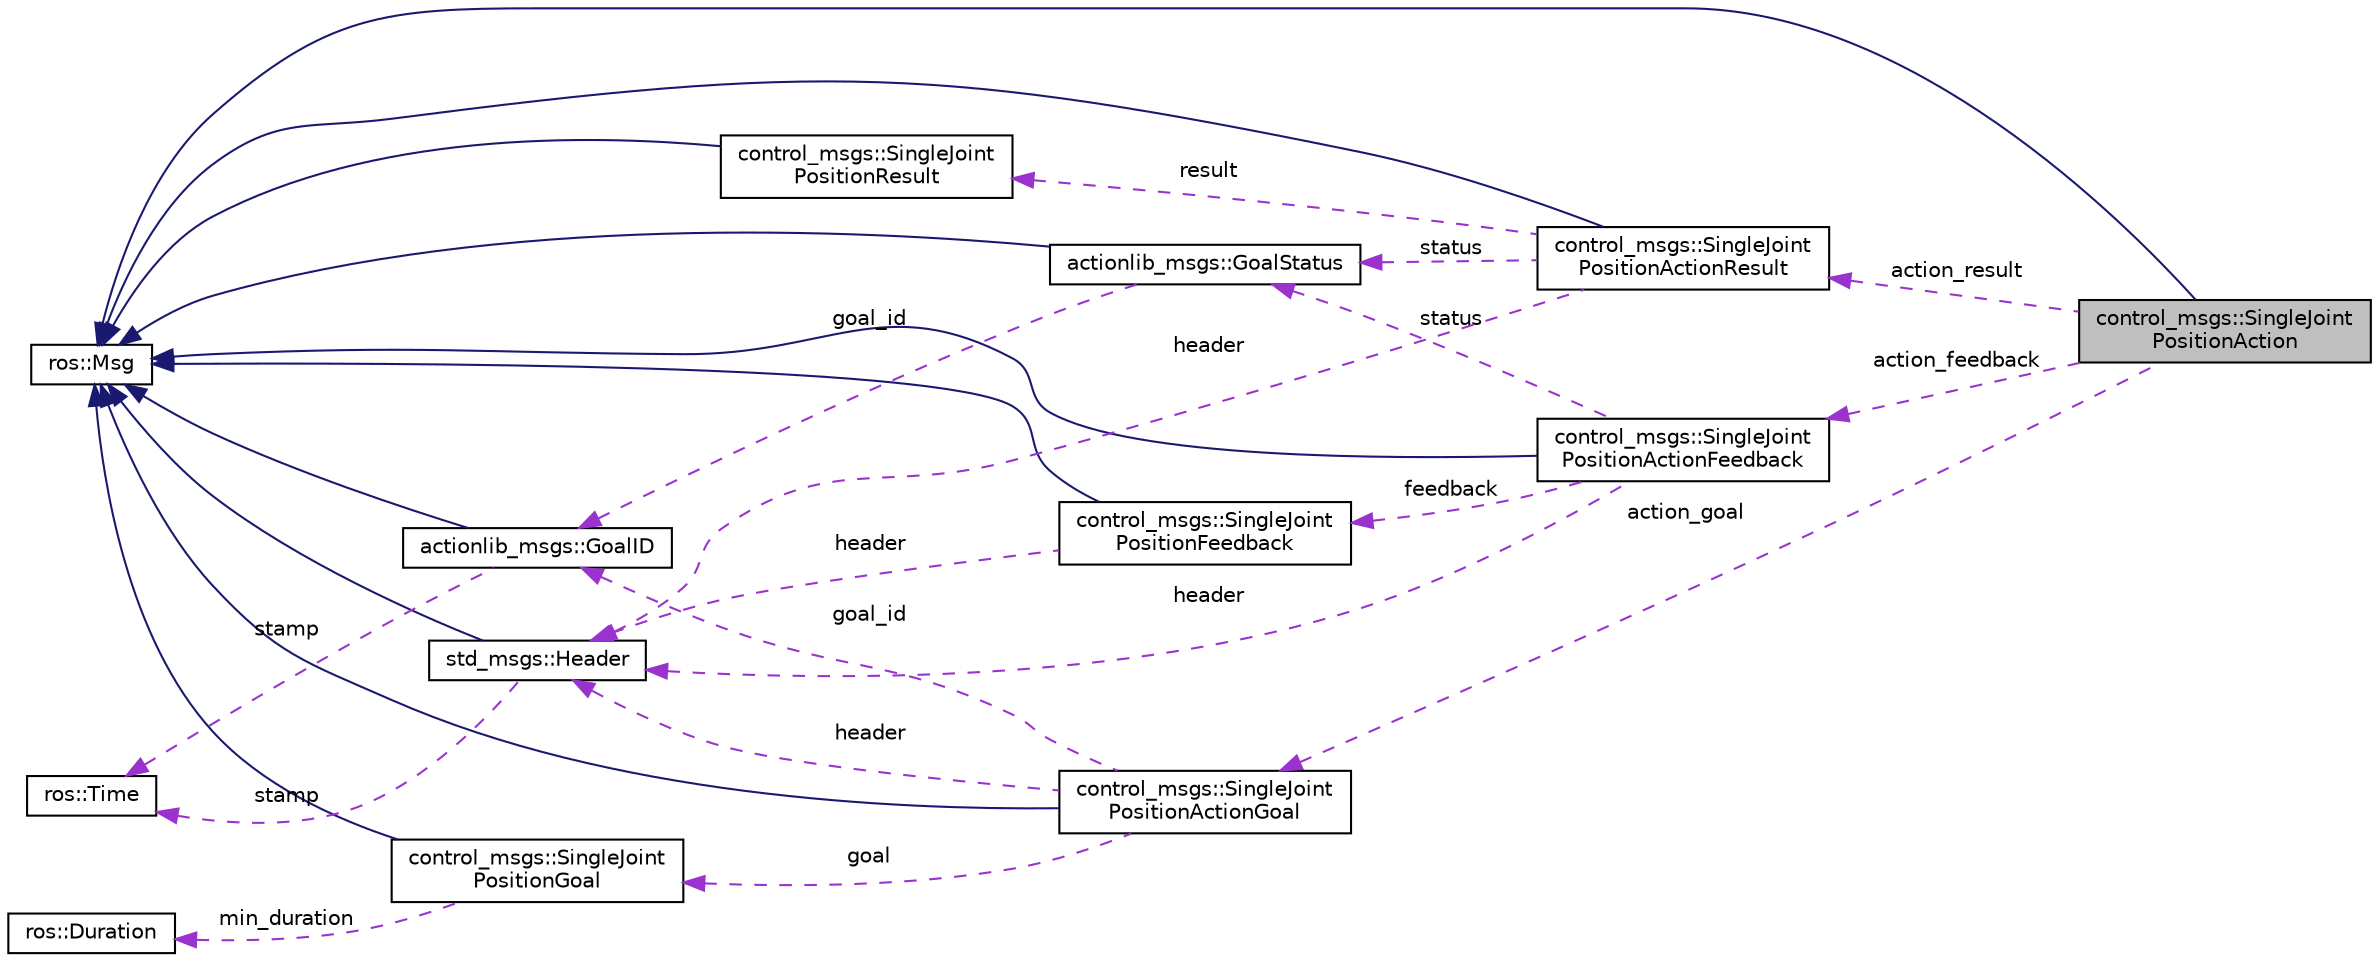 digraph "control_msgs::SingleJointPositionAction"
{
  edge [fontname="Helvetica",fontsize="10",labelfontname="Helvetica",labelfontsize="10"];
  node [fontname="Helvetica",fontsize="10",shape=record];
  rankdir="LR";
  Node1 [label="control_msgs::SingleJoint\lPositionAction",height=0.2,width=0.4,color="black", fillcolor="grey75", style="filled" fontcolor="black"];
  Node2 -> Node1 [dir="back",color="midnightblue",fontsize="10",style="solid",fontname="Helvetica"];
  Node2 [label="ros::Msg",height=0.2,width=0.4,color="black", fillcolor="white", style="filled",URL="$classros_1_1_msg.html"];
  Node3 -> Node1 [dir="back",color="darkorchid3",fontsize="10",style="dashed",label=" action_result" ,fontname="Helvetica"];
  Node3 [label="control_msgs::SingleJoint\lPositionActionResult",height=0.2,width=0.4,color="black", fillcolor="white", style="filled",URL="$classcontrol__msgs_1_1_single_joint_position_action_result.html"];
  Node2 -> Node3 [dir="back",color="midnightblue",fontsize="10",style="solid",fontname="Helvetica"];
  Node4 -> Node3 [dir="back",color="darkorchid3",fontsize="10",style="dashed",label=" result" ,fontname="Helvetica"];
  Node4 [label="control_msgs::SingleJoint\lPositionResult",height=0.2,width=0.4,color="black", fillcolor="white", style="filled",URL="$classcontrol__msgs_1_1_single_joint_position_result.html"];
  Node2 -> Node4 [dir="back",color="midnightblue",fontsize="10",style="solid",fontname="Helvetica"];
  Node5 -> Node3 [dir="back",color="darkorchid3",fontsize="10",style="dashed",label=" status" ,fontname="Helvetica"];
  Node5 [label="actionlib_msgs::GoalStatus",height=0.2,width=0.4,color="black", fillcolor="white", style="filled",URL="$classactionlib__msgs_1_1_goal_status.html"];
  Node2 -> Node5 [dir="back",color="midnightblue",fontsize="10",style="solid",fontname="Helvetica"];
  Node6 -> Node5 [dir="back",color="darkorchid3",fontsize="10",style="dashed",label=" goal_id" ,fontname="Helvetica"];
  Node6 [label="actionlib_msgs::GoalID",height=0.2,width=0.4,color="black", fillcolor="white", style="filled",URL="$classactionlib__msgs_1_1_goal_i_d.html"];
  Node2 -> Node6 [dir="back",color="midnightblue",fontsize="10",style="solid",fontname="Helvetica"];
  Node7 -> Node6 [dir="back",color="darkorchid3",fontsize="10",style="dashed",label=" stamp" ,fontname="Helvetica"];
  Node7 [label="ros::Time",height=0.2,width=0.4,color="black", fillcolor="white", style="filled",URL="$classros_1_1_time.html"];
  Node8 -> Node3 [dir="back",color="darkorchid3",fontsize="10",style="dashed",label=" header" ,fontname="Helvetica"];
  Node8 [label="std_msgs::Header",height=0.2,width=0.4,color="black", fillcolor="white", style="filled",URL="$classstd__msgs_1_1_header.html"];
  Node2 -> Node8 [dir="back",color="midnightblue",fontsize="10",style="solid",fontname="Helvetica"];
  Node7 -> Node8 [dir="back",color="darkorchid3",fontsize="10",style="dashed",label=" stamp" ,fontname="Helvetica"];
  Node9 -> Node1 [dir="back",color="darkorchid3",fontsize="10",style="dashed",label=" action_feedback" ,fontname="Helvetica"];
  Node9 [label="control_msgs::SingleJoint\lPositionActionFeedback",height=0.2,width=0.4,color="black", fillcolor="white", style="filled",URL="$classcontrol__msgs_1_1_single_joint_position_action_feedback.html"];
  Node2 -> Node9 [dir="back",color="midnightblue",fontsize="10",style="solid",fontname="Helvetica"];
  Node10 -> Node9 [dir="back",color="darkorchid3",fontsize="10",style="dashed",label=" feedback" ,fontname="Helvetica"];
  Node10 [label="control_msgs::SingleJoint\lPositionFeedback",height=0.2,width=0.4,color="black", fillcolor="white", style="filled",URL="$classcontrol__msgs_1_1_single_joint_position_feedback.html"];
  Node2 -> Node10 [dir="back",color="midnightblue",fontsize="10",style="solid",fontname="Helvetica"];
  Node8 -> Node10 [dir="back",color="darkorchid3",fontsize="10",style="dashed",label=" header" ,fontname="Helvetica"];
  Node5 -> Node9 [dir="back",color="darkorchid3",fontsize="10",style="dashed",label=" status" ,fontname="Helvetica"];
  Node8 -> Node9 [dir="back",color="darkorchid3",fontsize="10",style="dashed",label=" header" ,fontname="Helvetica"];
  Node11 -> Node1 [dir="back",color="darkorchid3",fontsize="10",style="dashed",label=" action_goal" ,fontname="Helvetica"];
  Node11 [label="control_msgs::SingleJoint\lPositionActionGoal",height=0.2,width=0.4,color="black", fillcolor="white", style="filled",URL="$classcontrol__msgs_1_1_single_joint_position_action_goal.html"];
  Node2 -> Node11 [dir="back",color="midnightblue",fontsize="10",style="solid",fontname="Helvetica"];
  Node6 -> Node11 [dir="back",color="darkorchid3",fontsize="10",style="dashed",label=" goal_id" ,fontname="Helvetica"];
  Node12 -> Node11 [dir="back",color="darkorchid3",fontsize="10",style="dashed",label=" goal" ,fontname="Helvetica"];
  Node12 [label="control_msgs::SingleJoint\lPositionGoal",height=0.2,width=0.4,color="black", fillcolor="white", style="filled",URL="$classcontrol__msgs_1_1_single_joint_position_goal.html"];
  Node2 -> Node12 [dir="back",color="midnightblue",fontsize="10",style="solid",fontname="Helvetica"];
  Node13 -> Node12 [dir="back",color="darkorchid3",fontsize="10",style="dashed",label=" min_duration" ,fontname="Helvetica"];
  Node13 [label="ros::Duration",height=0.2,width=0.4,color="black", fillcolor="white", style="filled",URL="$classros_1_1_duration.html"];
  Node8 -> Node11 [dir="back",color="darkorchid3",fontsize="10",style="dashed",label=" header" ,fontname="Helvetica"];
}
